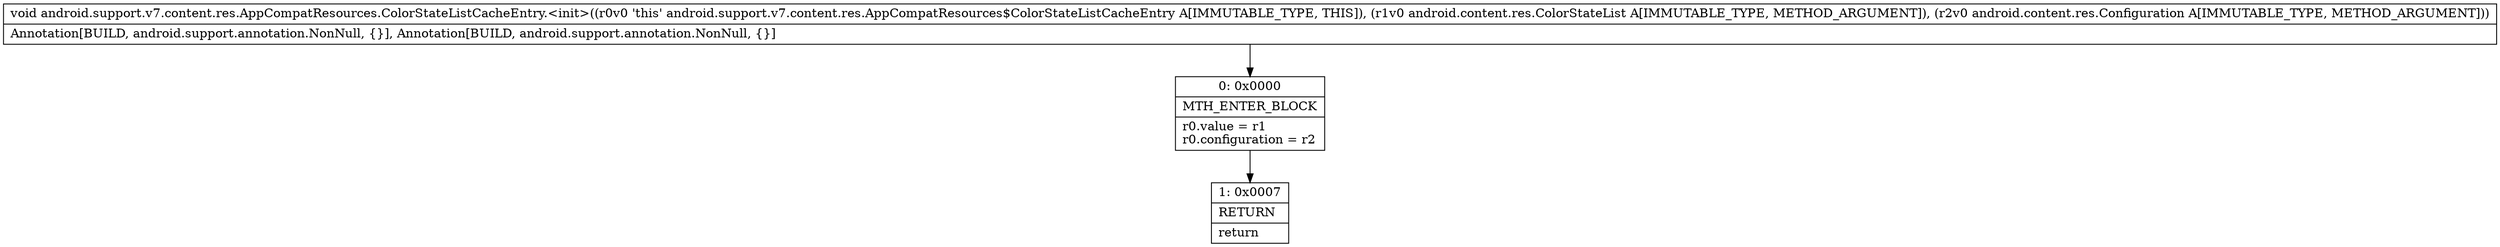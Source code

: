 digraph "CFG forandroid.support.v7.content.res.AppCompatResources.ColorStateListCacheEntry.\<init\>(Landroid\/content\/res\/ColorStateList;Landroid\/content\/res\/Configuration;)V" {
Node_0 [shape=record,label="{0\:\ 0x0000|MTH_ENTER_BLOCK\l|r0.value = r1\lr0.configuration = r2\l}"];
Node_1 [shape=record,label="{1\:\ 0x0007|RETURN\l|return\l}"];
MethodNode[shape=record,label="{void android.support.v7.content.res.AppCompatResources.ColorStateListCacheEntry.\<init\>((r0v0 'this' android.support.v7.content.res.AppCompatResources$ColorStateListCacheEntry A[IMMUTABLE_TYPE, THIS]), (r1v0 android.content.res.ColorStateList A[IMMUTABLE_TYPE, METHOD_ARGUMENT]), (r2v0 android.content.res.Configuration A[IMMUTABLE_TYPE, METHOD_ARGUMENT]))  | Annotation[BUILD, android.support.annotation.NonNull, \{\}], Annotation[BUILD, android.support.annotation.NonNull, \{\}]\l}"];
MethodNode -> Node_0;
Node_0 -> Node_1;
}

